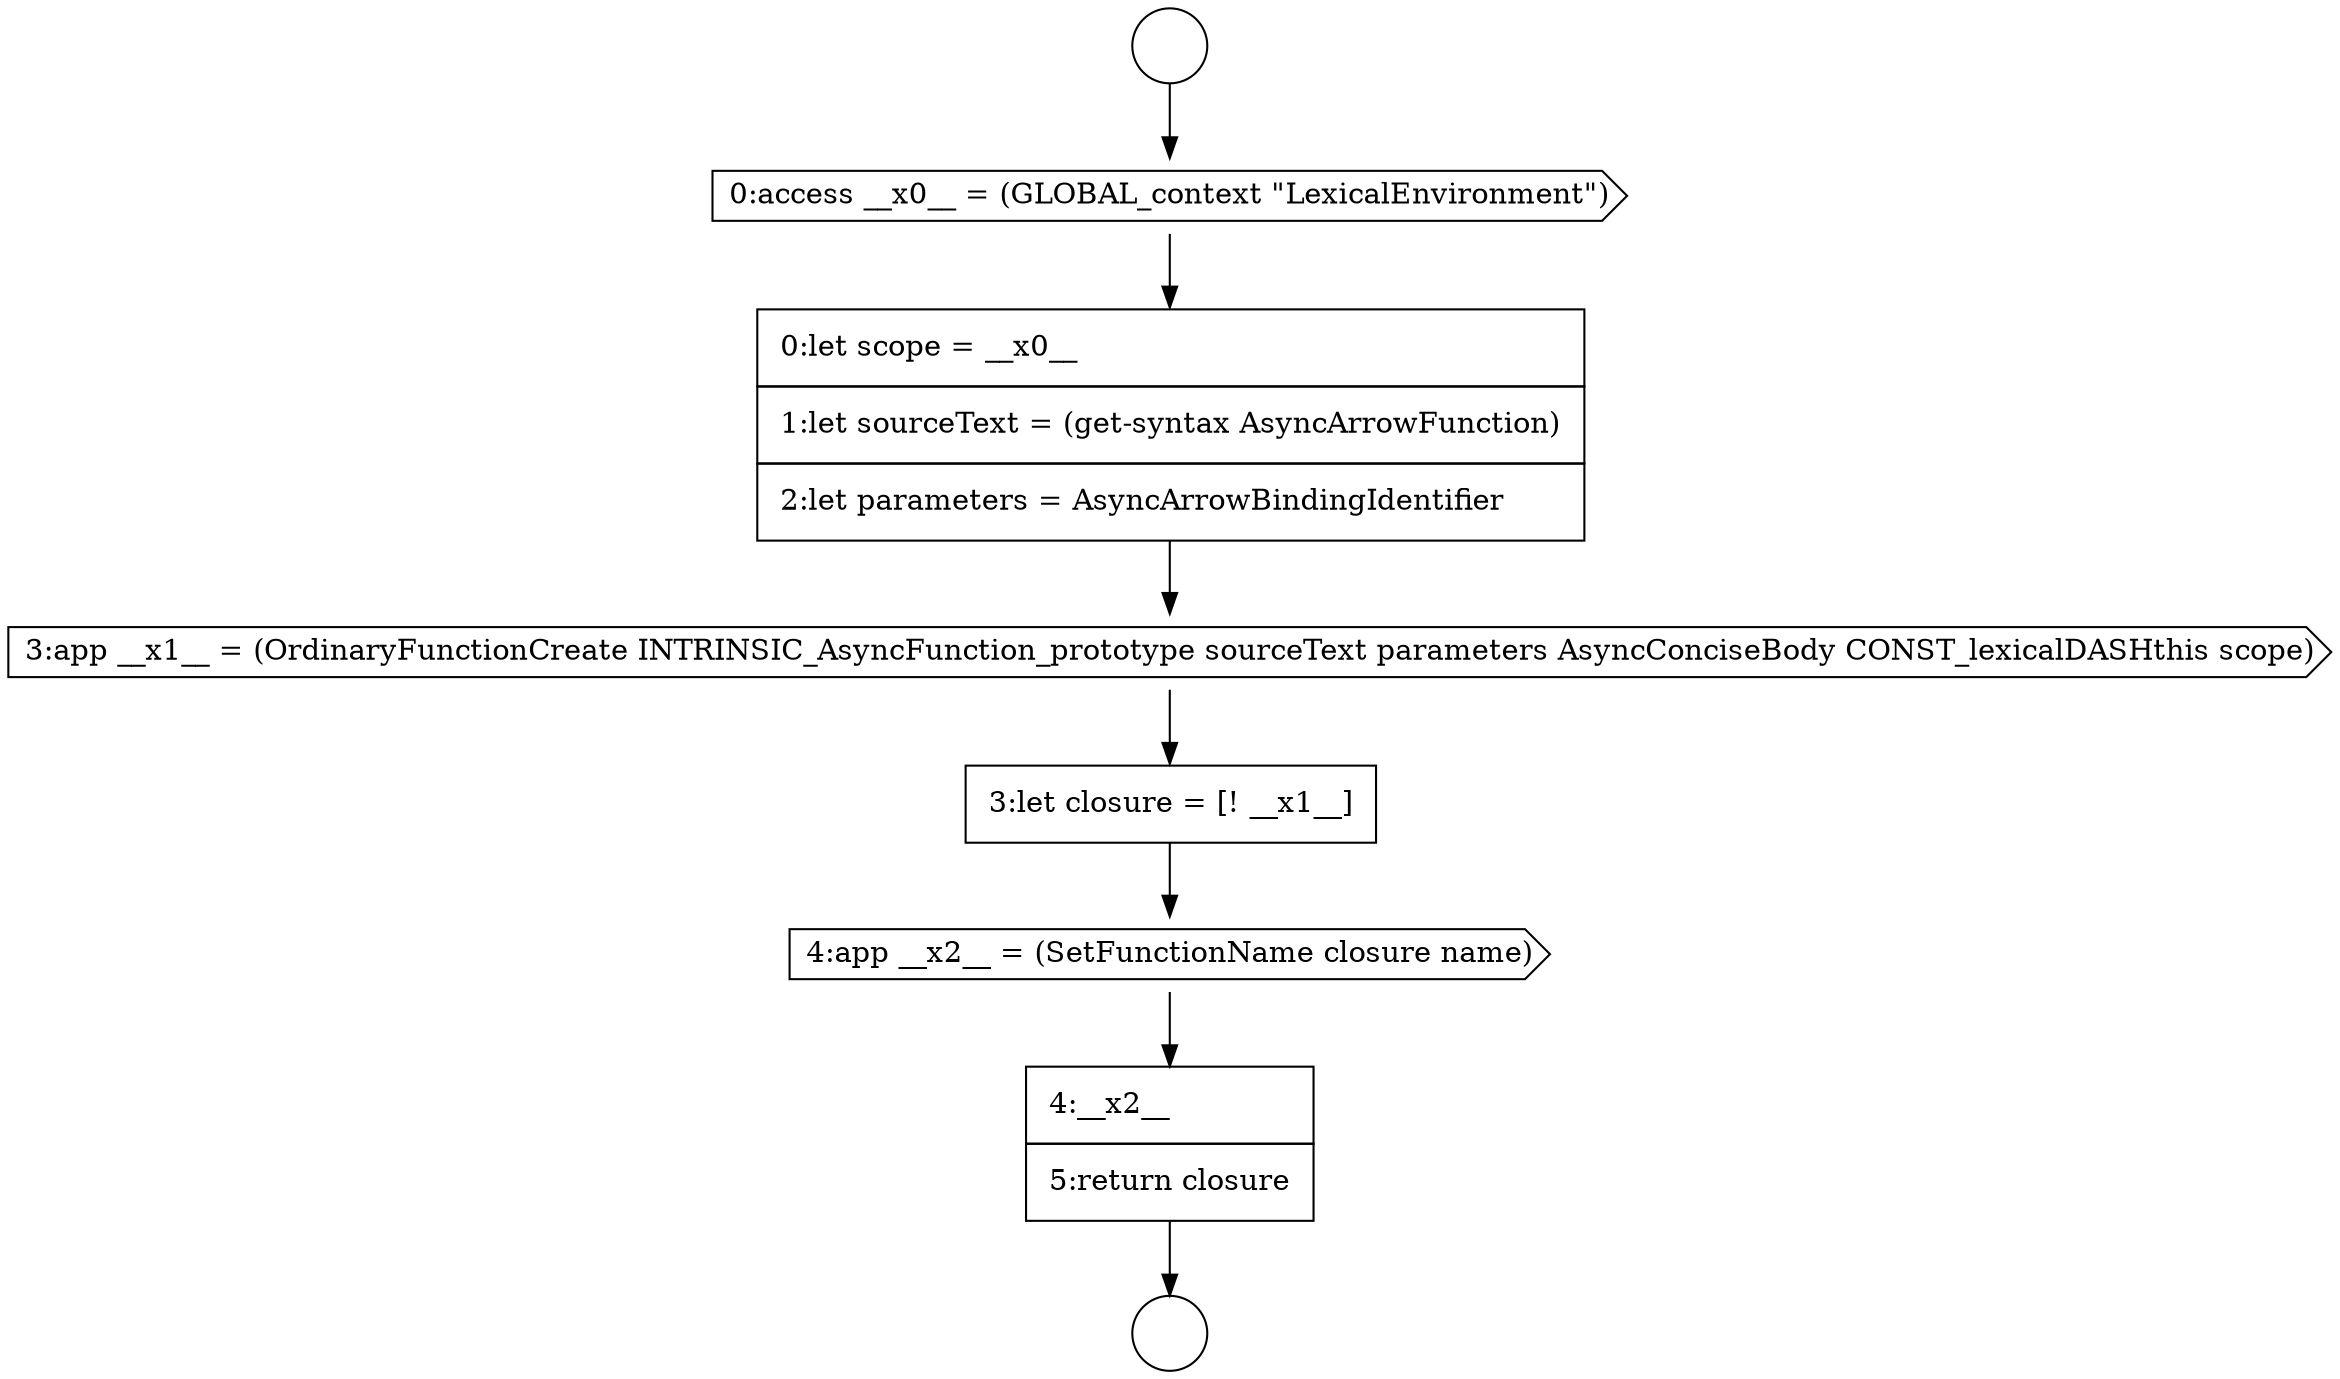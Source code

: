 digraph {
  node9998 [shape=cds, label=<<font color="black">3:app __x1__ = (OrdinaryFunctionCreate INTRINSIC_AsyncFunction_prototype sourceText parameters AsyncConciseBody CONST_lexicalDASHthis scope)</font>> color="black" fillcolor="white" style=filled]
  node9994 [shape=circle label=" " color="black" fillcolor="white" style=filled]
  node9997 [shape=none, margin=0, label=<<font color="black">
    <table border="0" cellborder="1" cellspacing="0" cellpadding="10">
      <tr><td align="left">0:let scope = __x0__</td></tr>
      <tr><td align="left">1:let sourceText = (get-syntax AsyncArrowFunction)</td></tr>
      <tr><td align="left">2:let parameters = AsyncArrowBindingIdentifier</td></tr>
    </table>
  </font>> color="black" fillcolor="white" style=filled]
  node9996 [shape=cds, label=<<font color="black">0:access __x0__ = (GLOBAL_context &quot;LexicalEnvironment&quot;)</font>> color="black" fillcolor="white" style=filled]
  node10000 [shape=cds, label=<<font color="black">4:app __x2__ = (SetFunctionName closure name)</font>> color="black" fillcolor="white" style=filled]
  node10001 [shape=none, margin=0, label=<<font color="black">
    <table border="0" cellborder="1" cellspacing="0" cellpadding="10">
      <tr><td align="left">4:__x2__</td></tr>
      <tr><td align="left">5:return closure</td></tr>
    </table>
  </font>> color="black" fillcolor="white" style=filled]
  node9995 [shape=circle label=" " color="black" fillcolor="white" style=filled]
  node9999 [shape=none, margin=0, label=<<font color="black">
    <table border="0" cellborder="1" cellspacing="0" cellpadding="10">
      <tr><td align="left">3:let closure = [! __x1__]</td></tr>
    </table>
  </font>> color="black" fillcolor="white" style=filled]
  node10001 -> node9995 [ color="black"]
  node9996 -> node9997 [ color="black"]
  node9994 -> node9996 [ color="black"]
  node10000 -> node10001 [ color="black"]
  node9998 -> node9999 [ color="black"]
  node9999 -> node10000 [ color="black"]
  node9997 -> node9998 [ color="black"]
}
